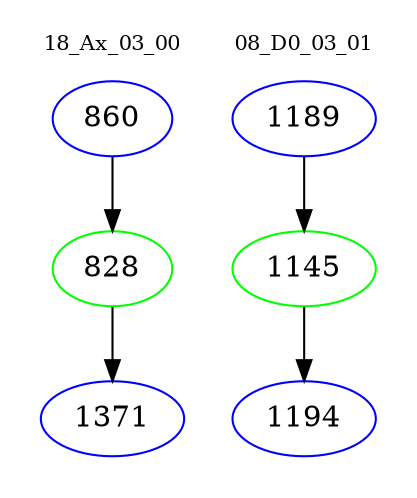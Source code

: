 digraph{
subgraph cluster_0 {
color = white
label = "18_Ax_03_00";
fontsize=10;
T0_860 [label="860", color="blue"]
T0_860 -> T0_828 [color="black"]
T0_828 [label="828", color="green"]
T0_828 -> T0_1371 [color="black"]
T0_1371 [label="1371", color="blue"]
}
subgraph cluster_1 {
color = white
label = "08_D0_03_01";
fontsize=10;
T1_1189 [label="1189", color="blue"]
T1_1189 -> T1_1145 [color="black"]
T1_1145 [label="1145", color="green"]
T1_1145 -> T1_1194 [color="black"]
T1_1194 [label="1194", color="blue"]
}
}
